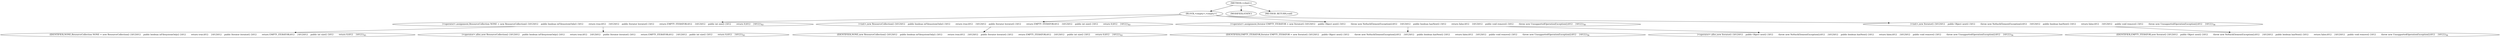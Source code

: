 digraph "&lt;clinit&gt;" {  
"558" [label = <(METHOD,&lt;clinit&gt;)> ]
"559" [label = <(BLOCK,&lt;empty&gt;,&lt;empty&gt;)> ]
"560" [label = <(&lt;operator&gt;.assignment,ResourceCollection NONE = new ResourceCollection() {\012\012    public boolean isFilesystemOnly() {\012        return true;\012    }\012\012    public Iterator iterator() {\012        return EMPTY_ITERATOR;\012    }\012\012    public int size() {\012        return 0;\012    }\012})<SUB>43</SUB>> ]
"561" [label = <(IDENTIFIER,NONE,ResourceCollection NONE = new ResourceCollection() {\012\012    public boolean isFilesystemOnly() {\012        return true;\012    }\012\012    public Iterator iterator() {\012        return EMPTY_ITERATOR;\012    }\012\012    public int size() {\012        return 0;\012    }\012})<SUB>43</SUB>> ]
"562" [label = <(&lt;operator&gt;.alloc,new ResourceCollection() {\012\012    public boolean isFilesystemOnly() {\012        return true;\012    }\012\012    public Iterator iterator() {\012        return EMPTY_ITERATOR;\012    }\012\012    public int size() {\012        return 0;\012    }\012})<SUB>43</SUB>> ]
"563" [label = <(&lt;init&gt;,new ResourceCollection() {\012\012    public boolean isFilesystemOnly() {\012        return true;\012    }\012\012    public Iterator iterator() {\012        return EMPTY_ITERATOR;\012    }\012\012    public int size() {\012        return 0;\012    }\012})<SUB>43</SUB>> ]
"3" [label = <(IDENTIFIER,NONE,new ResourceCollection() {\012\012    public boolean isFilesystemOnly() {\012        return true;\012    }\012\012    public Iterator iterator() {\012        return EMPTY_ITERATOR;\012    }\012\012    public int size() {\012        return 0;\012    }\012})<SUB>43</SUB>> ]
"564" [label = <(&lt;operator&gt;.assignment,Iterator EMPTY_ITERATOR = new Iterator() {\012\012    public Object next() {\012        throw new NoSuchElementException();\012    }\012\012    public boolean hasNext() {\012        return false;\012    }\012\012    public void remove() {\012        throw new UnsupportedOperationException();\012    }\012})<SUB>56</SUB>> ]
"565" [label = <(IDENTIFIER,EMPTY_ITERATOR,Iterator EMPTY_ITERATOR = new Iterator() {\012\012    public Object next() {\012        throw new NoSuchElementException();\012    }\012\012    public boolean hasNext() {\012        return false;\012    }\012\012    public void remove() {\012        throw new UnsupportedOperationException();\012    }\012})<SUB>56</SUB>> ]
"566" [label = <(&lt;operator&gt;.alloc,new Iterator() {\012\012    public Object next() {\012        throw new NoSuchElementException();\012    }\012\012    public boolean hasNext() {\012        return false;\012    }\012\012    public void remove() {\012        throw new UnsupportedOperationException();\012    }\012})<SUB>56</SUB>> ]
"567" [label = <(&lt;init&gt;,new Iterator() {\012\012    public Object next() {\012        throw new NoSuchElementException();\012    }\012\012    public boolean hasNext() {\012        return false;\012    }\012\012    public void remove() {\012        throw new UnsupportedOperationException();\012    }\012})<SUB>56</SUB>> ]
"5" [label = <(IDENTIFIER,EMPTY_ITERATOR,new Iterator() {\012\012    public Object next() {\012        throw new NoSuchElementException();\012    }\012\012    public boolean hasNext() {\012        return false;\012    }\012\012    public void remove() {\012        throw new UnsupportedOperationException();\012    }\012})<SUB>56</SUB>> ]
"568" [label = <(MODIFIER,STATIC)> ]
"569" [label = <(METHOD_RETURN,void)> ]
  "558" -> "559" 
  "558" -> "568" 
  "558" -> "569" 
  "559" -> "560" 
  "559" -> "563" 
  "559" -> "564" 
  "559" -> "567" 
  "560" -> "561" 
  "560" -> "562" 
  "563" -> "3" 
  "564" -> "565" 
  "564" -> "566" 
  "567" -> "5" 
}
